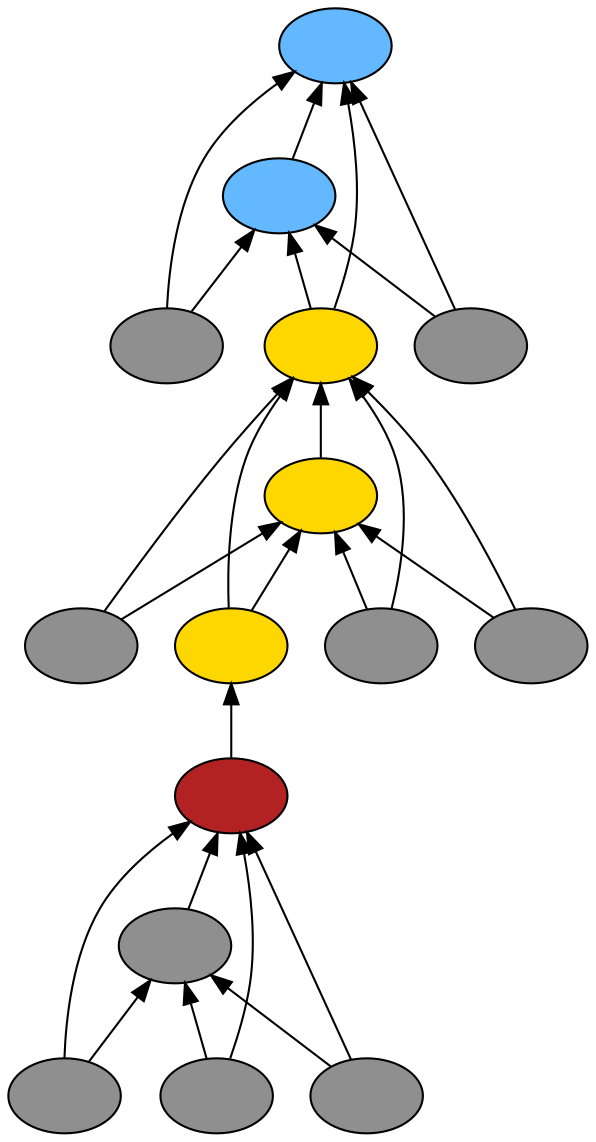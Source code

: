 digraph {
rankdir=BT
fontsize=24
subgraph clster1 {
subgraph clster2 {
"38822832"["fillcolor"="firebrick" "fontsize"="24" "label"="" "shape"="ellipse" "style"="filled" ]
"40815120"["fillcolor"="grey56" "fontsize"="24" "label"="" "shape"="ellipse" "style"="filled" ]
"39678768"["fillcolor"="grey56" "fontsize"="24" "label"="" "shape"="ellipse" "style"="filled" ]
"39716512"["fillcolor"="grey56" "fontsize"="24" "label"="" "shape"="ellipse" "style"="filled" ]
"40132416"["fillcolor"="grey56" "fontsize"="24" "label"="" "shape"="ellipse" "style"="filled" ]
}

subgraph clster3 {
"40392176"["fillcolor"="steelblue1" "fontsize"="24" "label"="" "shape"="ellipse" "style"="filled" ]
"40167360"["fillcolor"="steelblue1" "fontsize"="24" "label"="" "shape"="ellipse" "style"="filled" ]
"40453696"["fillcolor"="grey56" "fontsize"="24" "label"="" "shape"="ellipse" "style"="filled" ]
"38998608"["fillcolor"="gold" "fontsize"="24" "label"="" "shape"="ellipse" "style"="filled" ]
"38704528"["fillcolor"="gold" "fontsize"="24" "label"="" "shape"="ellipse" "style"="filled" ]
"39130784"["fillcolor"="grey56" "fontsize"="24" "label"="" "shape"="ellipse" "style"="filled" ]
"38733728"["fillcolor"="gold" "fontsize"="24" "label"="" "shape"="ellipse" "style"="filled" ]
"38934512"["fillcolor"="grey56" "fontsize"="24" "label"="" "shape"="ellipse" "style"="filled" ]
"38817856"["fillcolor"="grey56" "fontsize"="24" "label"="" "shape"="ellipse" "style"="filled" ]
"39578672"["fillcolor"="grey56" "fontsize"="24" "label"="" "shape"="ellipse" "style"="filled" ]
}

}

"39678768" -> "38822832"["arrowhead"="normal" "color"="black" "constraint"="true" "style"="solid" ]
"39678768" -> "40815120"["arrowhead"="normal" "color"="black" "constraint"="true" "style"="solid" ]
"39716512" -> "38822832"["arrowhead"="normal" "color"="black" "constraint"="true" "style"="solid" ]
"39716512" -> "40815120"["arrowhead"="normal" "color"="black" "constraint"="true" "style"="solid" ]
"40132416" -> "38822832"["arrowhead"="normal" "color"="black" "constraint"="true" "style"="solid" ]
"40132416" -> "40815120"["arrowhead"="normal" "color"="black" "constraint"="true" "style"="solid" ]
"40815120" -> "38822832"["arrowhead"="normal" "color"="black" "constraint"="true" "style"="solid" ]
"40453696" -> "40392176"["arrowhead"="normal" "color"="black" "constraint"="true" "style"="solid" ]
"40453696" -> "40167360"["arrowhead"="normal" "color"="black" "constraint"="true" "style"="solid" ]
"38998608" -> "40392176"["arrowhead"="normal" "color"="black" "constraint"="true" "style"="solid" ]
"38998608" -> "40167360"["arrowhead"="normal" "color"="black" "constraint"="true" "style"="solid" ]
"39130784" -> "38998608"["arrowhead"="normal" "color"="black" "constraint"="true" "style"="solid" ]
"39130784" -> "38704528"["arrowhead"="normal" "color"="black" "constraint"="true" "style"="solid" ]
"38733728" -> "38998608"["arrowhead"="normal" "color"="black" "constraint"="true" "style"="solid" ]
"38733728" -> "38704528"["arrowhead"="normal" "color"="black" "constraint"="true" "style"="solid" ]
"38822832" -> "38733728"["arrowhead"="normal" "color"="black" "constraint"="true" "style"="solid" ]
"38934512" -> "38998608"["arrowhead"="normal" "color"="black" "constraint"="true" "style"="solid" ]
"38934512" -> "38704528"["arrowhead"="normal" "color"="black" "constraint"="true" "style"="solid" ]
"38817856" -> "38998608"["arrowhead"="normal" "color"="black" "constraint"="true" "style"="solid" ]
"38817856" -> "38704528"["arrowhead"="normal" "color"="black" "constraint"="true" "style"="solid" ]
"38704528" -> "38998608"["arrowhead"="normal" "color"="black" "constraint"="true" "style"="solid" ]
"39578672" -> "40392176"["arrowhead"="normal" "color"="black" "constraint"="true" "style"="solid" ]
"39578672" -> "40167360"["arrowhead"="normal" "color"="black" "constraint"="true" "style"="solid" ]
"40167360" -> "40392176"["arrowhead"="normal" "color"="black" "constraint"="true" "style"="solid" ]

}